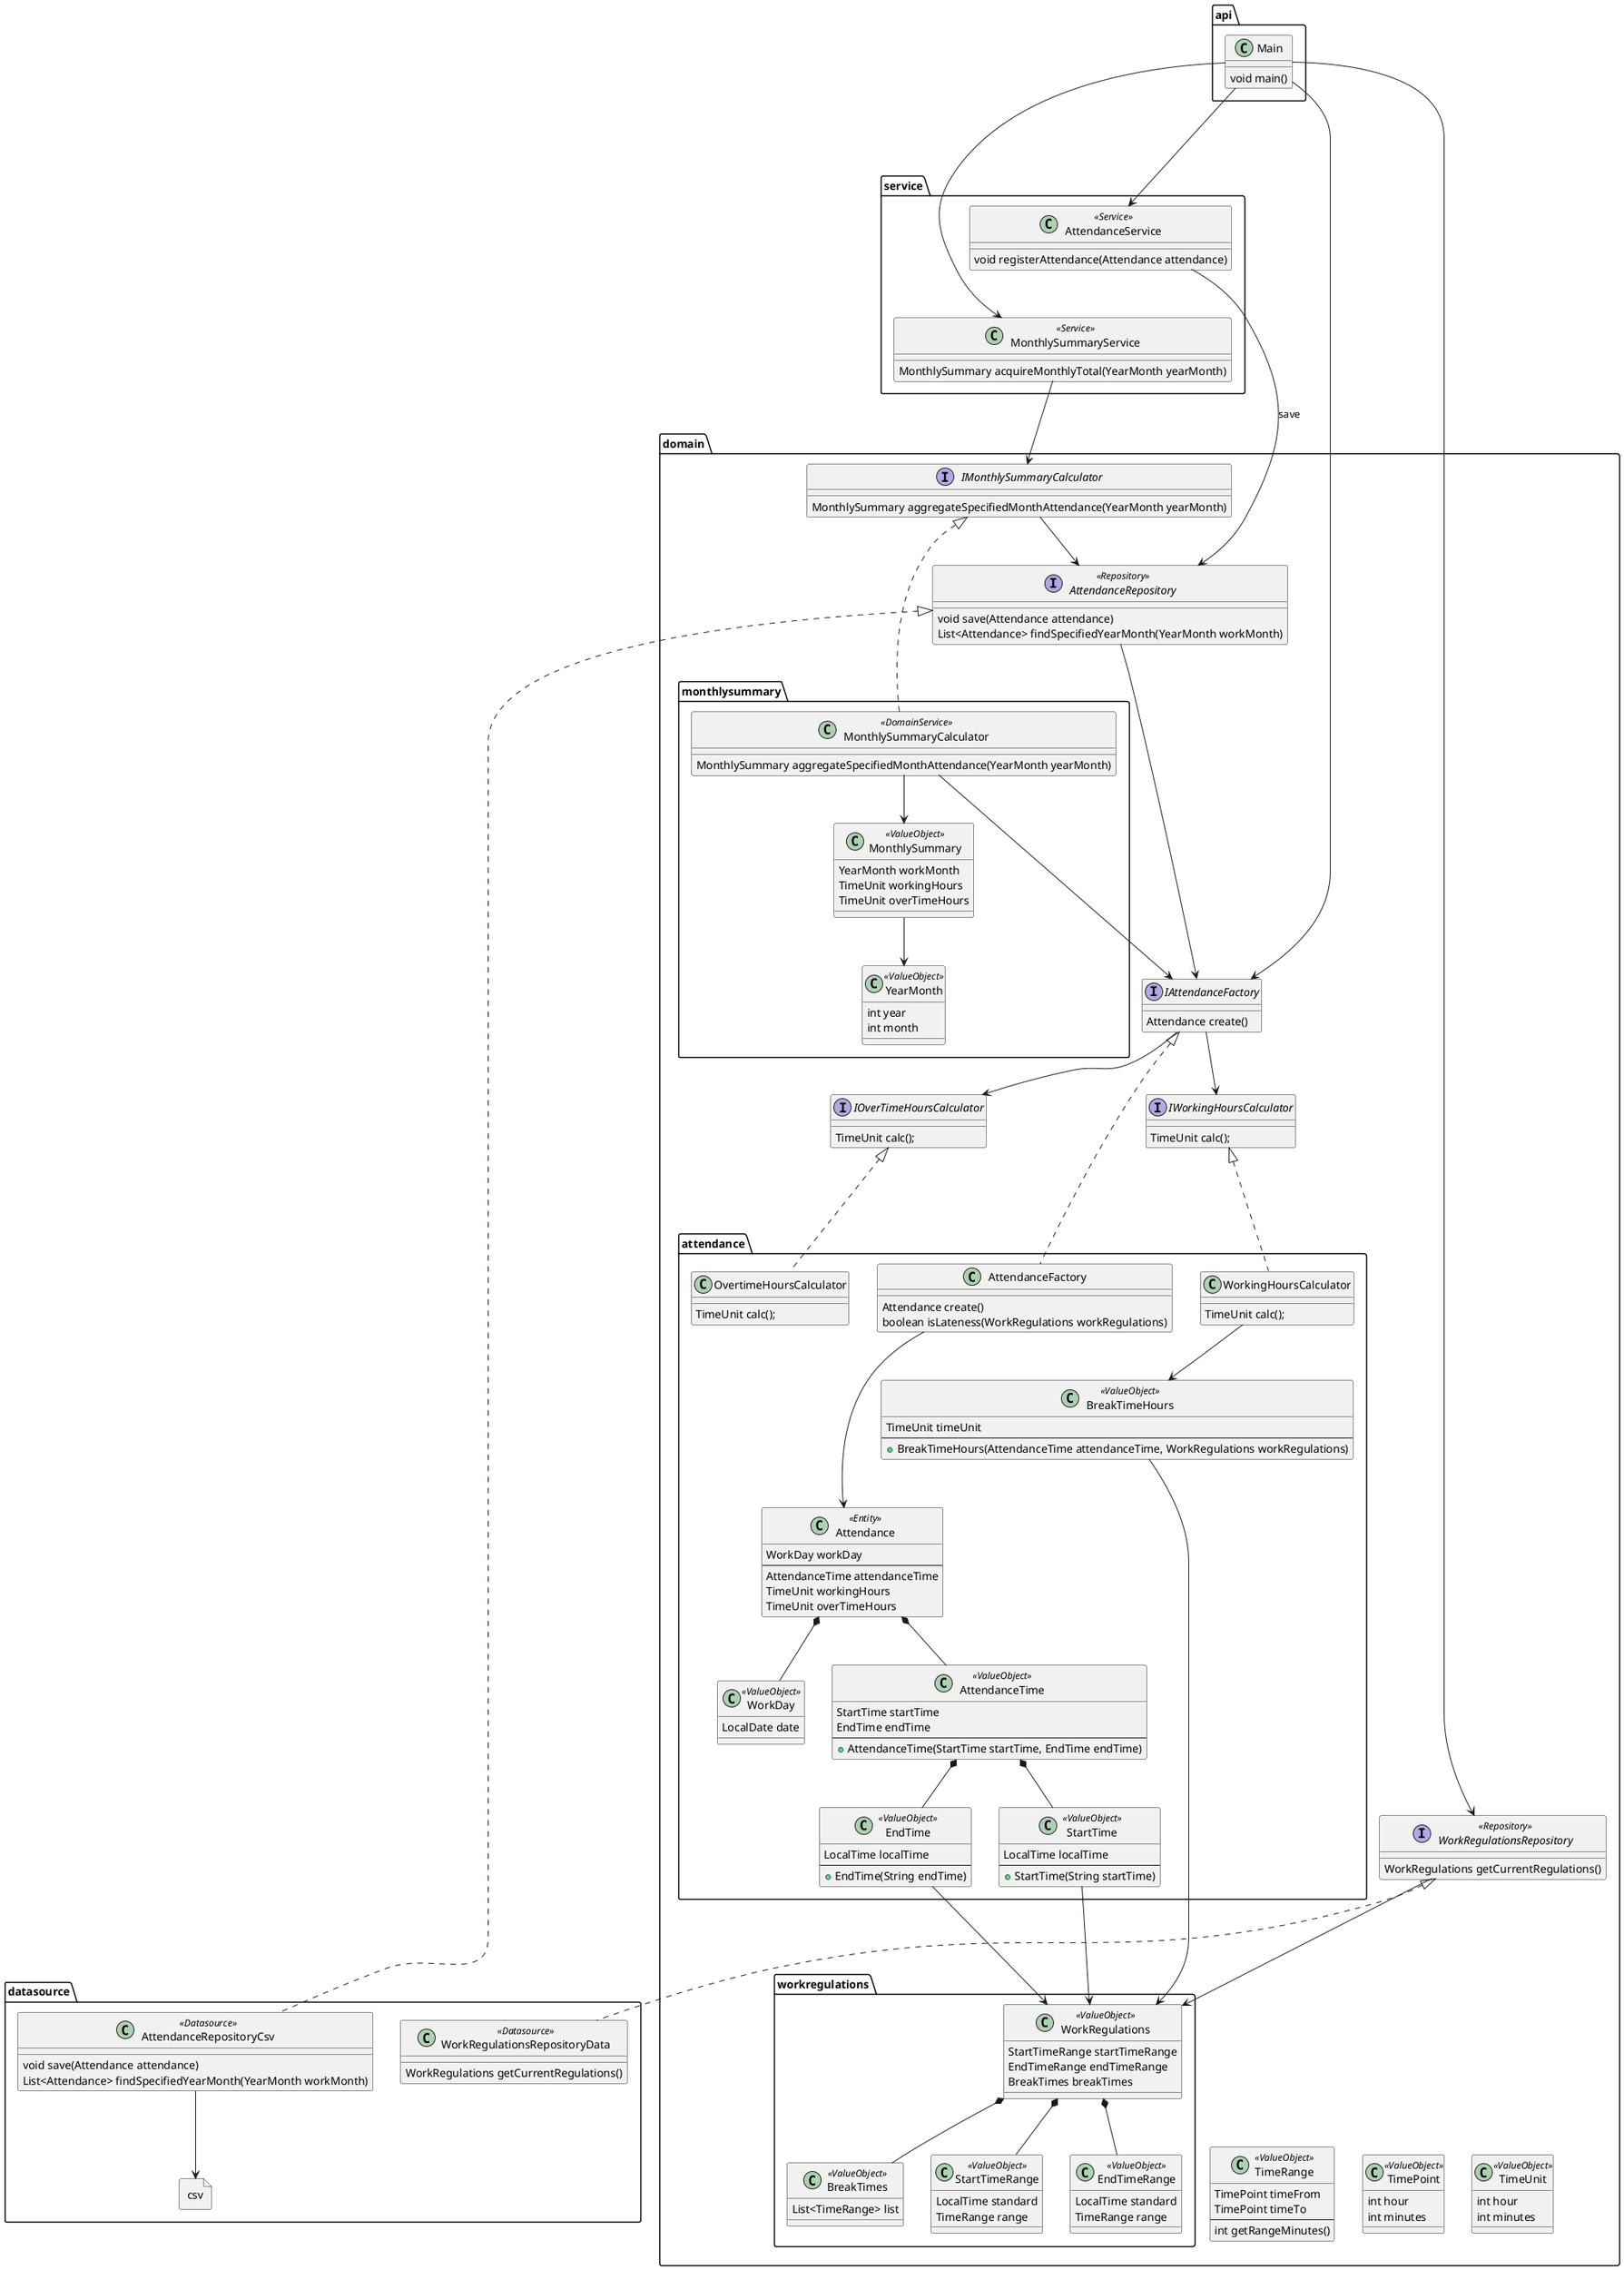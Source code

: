 @startuml

package api {
    class Main {
        'パラメータのValidation
        'ServiceにわたすEntity, ValueObjectの生成
        void main()
    }
}

package service {
    class AttendanceService <<Service>> {
        '遅刻の場合はNG → 勤務時間の算出 → 登録
        void registerAttendance(Attendance attendance)
    }

    class MonthlySummaryService <<Service>> {
        '当月分のAttendance取得 → 集計処理呼び出し
        MonthlySummary acquireMonthlyTotal(YearMonth yearMonth)
    }
}

package datasource {
    class AttendanceRepositoryCsv <<Datasource>> {
        void save(Attendance attendance)
        List<Attendance> findSpecifiedYearMonth(YearMonth workMonth)
    }

    file csv {
    }

    class WorkRegulationsRepositoryData <<Datasource>> {
        WorkRegulations getCurrentRegulations()
    }
}

package domain {

    package attendance {
        class AttendanceFactory {
            Attendance create()
            boolean isLateness(WorkRegulations workRegulations)
        }

        class Attendance <<Entity>>{
            WorkDay workDay
            --
            AttendanceTime attendanceTime
            TimeUnit workingHours
            TimeUnit overTimeHours
        }

        class WorkDay <<ValueObject>> {
            LocalDate date
        }

        class AttendanceTime <<ValueObject>> {
            StartTime startTime
            EndTime endTime
            --
            + AttendanceTime(StartTime startTime, EndTime endTime)
        }

        class StartTime <<ValueObject>> {
            LocalTime localTime
            --
            + StartTime(String startTime)
        }

        class EndTime <<ValueObject>> {
            LocalTime localTime
            --
            + EndTime(String endTime)
        }

        class BreakTimeHours <<ValueObject>> {
            TimeUnit timeUnit
            --
            + BreakTimeHours(AttendanceTime attendanceTime, WorkRegulations workRegulations)
        }

        class WorkingHoursCalculator {
            TimeUnit calc();
        }

        class OvertimeHoursCalculator {
            TimeUnit calc();
        }
    }

    package workregulations {

        class WorkRegulations <<ValueObject>> {
            StartTimeRange startTimeRange
            EndTimeRange endTimeRange
            BreakTimes breakTimes
        }

        class StartTimeRange <<ValueObject>> {
            LocalTime standard
            TimeRange range
        }

        class EndTimeRange <<ValueObject>> {
            LocalTime standard
            TimeRange range
        }

        class BreakTimes <<ValueObject>> {
            List<TimeRange> list
        }
    }

    package monthlysummary {
        class MonthlySummaryCalculator <<DomainService>> {
            MonthlySummary aggregateSpecifiedMonthAttendance(YearMonth yearMonth)
        }

        class MonthlySummary <<ValueObject>> {
            YearMonth workMonth
            TimeUnit workingHours
            TimeUnit overTimeHours
        }

        class YearMonth <<ValueObject>> {
            int year
            int month
        }
    }

    class TimePoint <<ValueObject>> {
        int hour
        int minutes
    }

    class TimeUnit <<ValueObject>> {
        int hour
        int minutes
    }

    class TimeRange <<ValueObject>> {
        TimePoint timeFrom
        TimePoint timeTo
        --
        int getRangeMinutes()
    }

    interface IAttendanceFactory {
        Attendance create()
    }

    interface IWorkingHoursCalculator {
        TimeUnit calc();
    }

    interface IOverTimeHoursCalculator {
        TimeUnit calc();
    }

    interface IMonthlySummaryCalculator {
        MonthlySummary aggregateSpecifiedMonthAttendance(YearMonth yearMonth)
    }

    interface AttendanceRepository <<Repository>> {
        void save(Attendance attendance)
        List<Attendance> findSpecifiedYearMonth(YearMonth workMonth)
    }

    interface WorkRegulationsRepository <<Repository>> {
        WorkRegulations getCurrentRegulations()
    }
}


'***** 相関関係 *****
Main ---> AttendanceService
Main ---> MonthlySummaryService
Main ---> IAttendanceFactory
Main ---> WorkRegulationsRepository

AttendanceService -[hidden]- MonthlySummaryService

IAttendanceFactory --> IWorkingHoursCalculator
IAttendanceFactory --> IOverTimeHoursCalculator
AttendanceService --> AttendanceRepository : save

WorkingHoursCalculator --> BreakTimeHours

MonthlySummaryService --> IMonthlySummaryCalculator
IMonthlySummaryCalculator --> AttendanceRepository
MonthlySummaryCalculator --> MonthlySummary

AttendanceRepository ---> IAttendanceFactory
MonthlySummaryCalculator ---> IAttendanceFactory
AttendanceFactory ---> Attendance
WorkRegulationsRepository ---> WorkRegulations

AttendanceRepositoryCsv --> csv

BreakTimeHours ---> WorkRegulations
StartTime ---> WorkRegulations
EndTime ---> WorkRegulations

'実装
AttendanceRepository <|... AttendanceRepositoryCsv
WorkRegulationsRepository <|... WorkRegulationsRepositoryData
IAttendanceFactory <|... AttendanceFactory
IWorkingHoursCalculator <|... WorkingHoursCalculator
IOverTimeHoursCalculator <|... OvertimeHoursCalculator
IMonthlySummaryCalculator <|... MonthlySummaryCalculator

'集約
Attendance *-- AttendanceTime
AttendanceTime *-- StartTime
AttendanceTime *-- EndTime
Attendance *-- WorkDay

WorkRegulations *-- BreakTimes
WorkRegulations *-- StartTimeRange
WorkRegulations *-- EndTimeRange

MonthlySummary --> YearMonth

WorkRegulations -[hidden]- TimeUnit
WorkRegulations -[hidden]- TimeRange
WorkRegulations -[hidden]- TimePoint

@enduml